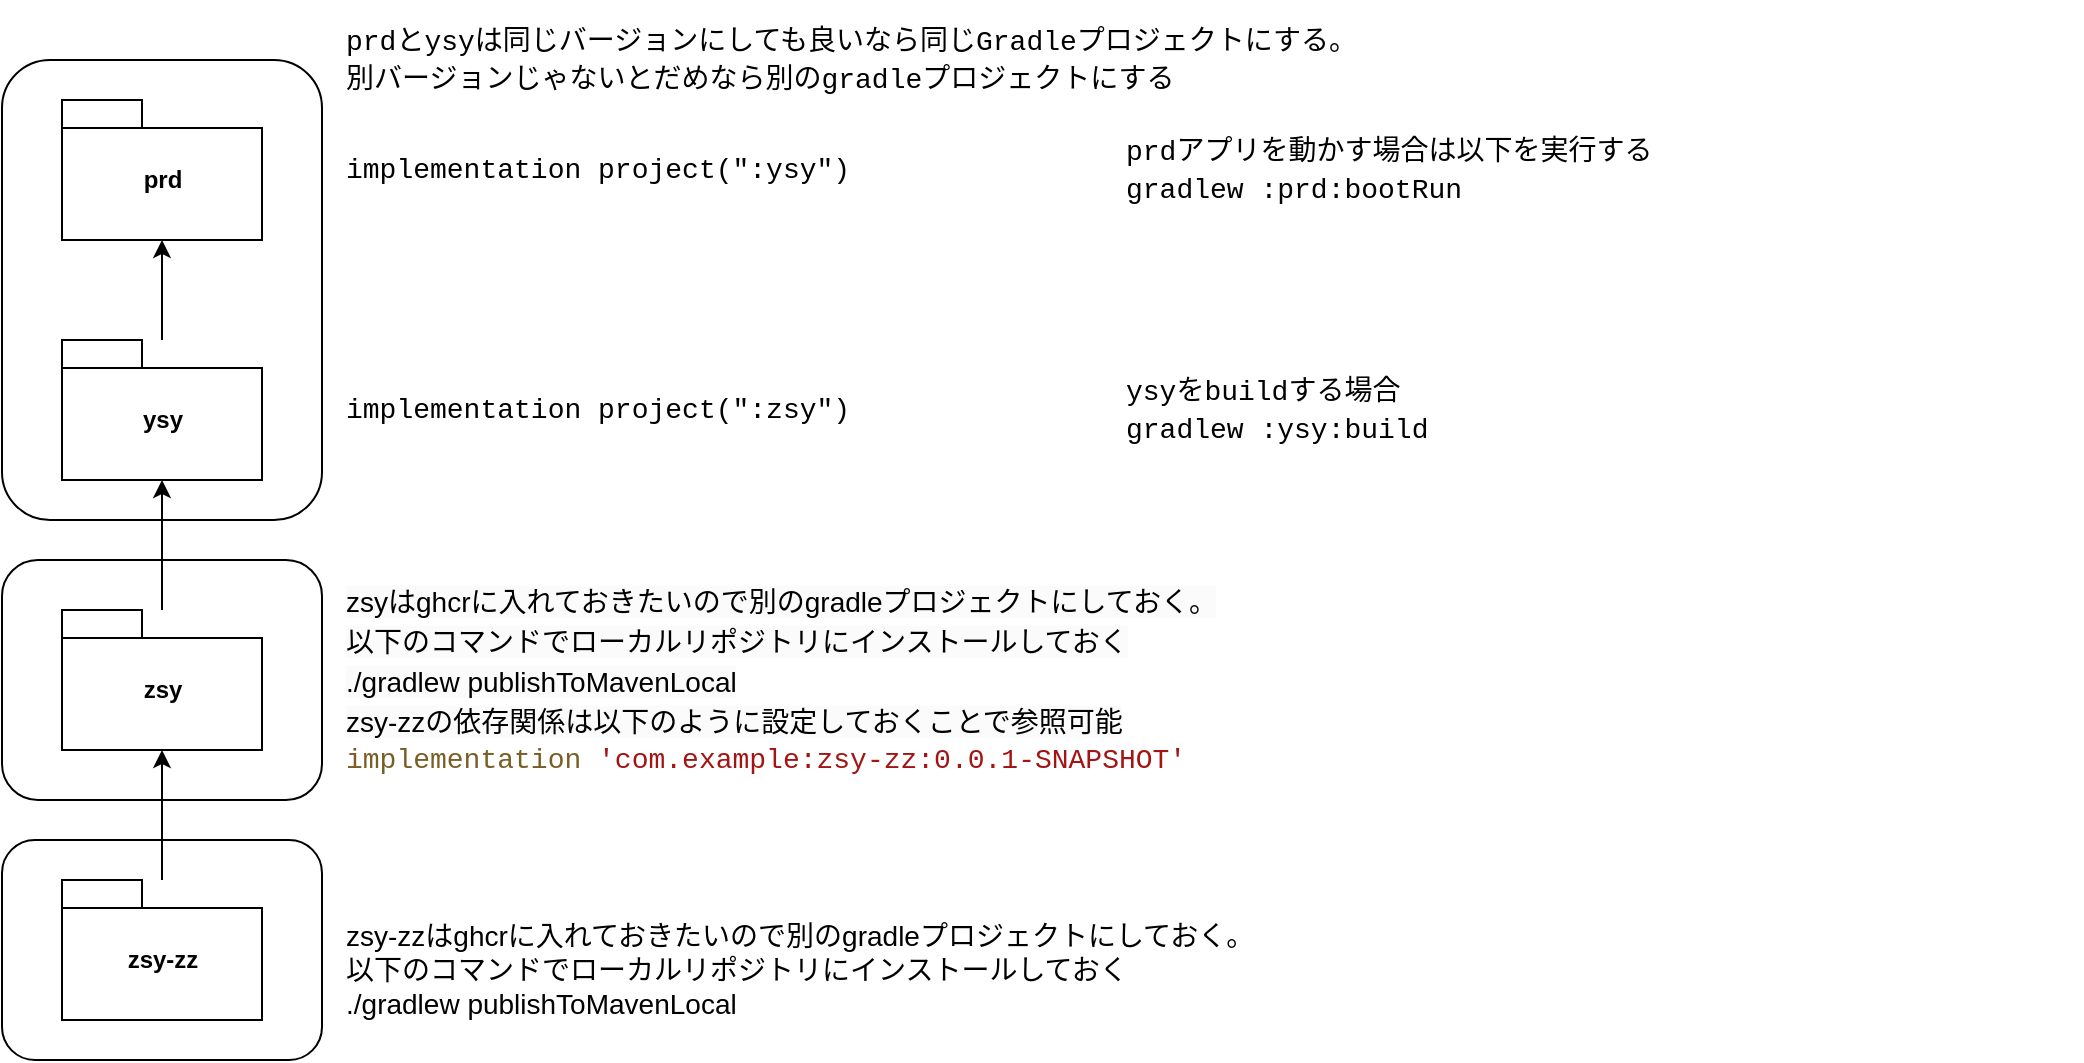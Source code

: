 <mxfile>
    <diagram id="CpDVVs5I056R-R-y4xj1" name="ページ1">
        <mxGraphModel dx="1332" dy="821" grid="1" gridSize="10" guides="1" tooltips="1" connect="1" arrows="1" fold="1" page="1" pageScale="1" pageWidth="1654" pageHeight="1169" math="0" shadow="0">
            <root>
                <mxCell id="0"/>
                <mxCell id="1" parent="0"/>
                <mxCell id="10" style="edgeStyle=none;html=1;entryX=0.5;entryY=1;entryDx=0;entryDy=0;entryPerimeter=0;" parent="1" source="3" target="4" edge="1">
                    <mxGeometry relative="1" as="geometry"/>
                </mxCell>
                <mxCell id="3" value="zsy-zz" style="shape=folder;fontStyle=1;spacingTop=10;tabWidth=40;tabHeight=14;tabPosition=left;html=1;" parent="1" vertex="1">
                    <mxGeometry x="270" y="650" width="100" height="70" as="geometry"/>
                </mxCell>
                <mxCell id="6" style="edgeStyle=none;html=1;" parent="1" source="4" target="5" edge="1">
                    <mxGeometry relative="1" as="geometry"/>
                </mxCell>
                <mxCell id="4" value="zsy" style="shape=folder;fontStyle=1;spacingTop=10;tabWidth=40;tabHeight=14;tabPosition=left;html=1;" parent="1" vertex="1">
                    <mxGeometry x="270" y="515" width="100" height="70" as="geometry"/>
                </mxCell>
                <mxCell id="8" style="edgeStyle=none;html=1;entryX=0.5;entryY=1;entryDx=0;entryDy=0;entryPerimeter=0;" parent="1" source="5" target="7" edge="1">
                    <mxGeometry relative="1" as="geometry"/>
                </mxCell>
                <mxCell id="5" value="ysy" style="shape=folder;fontStyle=1;spacingTop=10;tabWidth=40;tabHeight=14;tabPosition=left;html=1;" parent="1" vertex="1">
                    <mxGeometry x="270" y="380" width="100" height="70" as="geometry"/>
                </mxCell>
                <mxCell id="7" value="prd" style="shape=folder;fontStyle=1;spacingTop=10;tabWidth=40;tabHeight=14;tabPosition=left;html=1;" parent="1" vertex="1">
                    <mxGeometry x="270" y="260" width="100" height="70" as="geometry"/>
                </mxCell>
                <mxCell id="11" value="" style="rounded=1;whiteSpace=wrap;html=1;fillColor=none;" parent="1" vertex="1">
                    <mxGeometry x="240" y="490" width="160" height="120" as="geometry"/>
                </mxCell>
                <mxCell id="12" value="" style="rounded=1;whiteSpace=wrap;html=1;fillColor=none;" parent="1" vertex="1">
                    <mxGeometry x="240" y="630" width="160" height="110" as="geometry"/>
                </mxCell>
                <mxCell id="14" value="zsy-zzはghcrに入れておきたいので別のgradleプロジェクトにしておく。&lt;br&gt;以下のコマンドでローカルリポジトリにインストールしておく&lt;br&gt;./gradlew publishToMavenLocal" style="text;html=1;strokeColor=none;fillColor=none;align=left;verticalAlign=middle;whiteSpace=wrap;rounded=0;fontSize=14;" parent="1" vertex="1">
                    <mxGeometry x="410" y="660" width="480" height="70" as="geometry"/>
                </mxCell>
                <mxCell id="15" value="&lt;div style=&quot;color: rgb(59, 59, 59); background-color: rgb(255, 255, 255); font-family: Consolas, &amp;quot;Courier New&amp;quot;, monospace; line-height: 19px;&quot;&gt;&lt;span style=&quot;color: rgb(0, 0, 0); font-family: Helvetica; background-color: rgb(251, 251, 251);&quot;&gt;zsyはghcrに入れておきたいので別のgradleプロジェクトにしておく。&lt;/span&gt;&lt;br style=&quot;border-color: var(--border-color); color: rgb(0, 0, 0); font-family: Helvetica; background-color: rgb(251, 251, 251);&quot;&gt;&lt;span style=&quot;color: rgb(0, 0, 0); font-family: Helvetica; background-color: rgb(251, 251, 251);&quot;&gt;以下のコマンドでローカルリポジトリにインストールしておく&lt;/span&gt;&lt;br style=&quot;border-color: var(--border-color); color: rgb(0, 0, 0); font-family: Helvetica; background-color: rgb(251, 251, 251);&quot;&gt;&lt;span style=&quot;color: rgb(0, 0, 0); font-family: Helvetica; background-color: rgb(251, 251, 251);&quot;&gt;./gradlew publishToMavenLocal&lt;/span&gt;&lt;span style=&quot;color: #795e26;&quot;&gt;&lt;br&gt;&lt;/span&gt;&lt;/div&gt;&lt;div style=&quot;line-height: 19px;&quot;&gt;&lt;span style=&quot;background-color: rgb(251, 251, 251);&quot;&gt;zsy-zzの依存関係は以下のように設定しておくことで参照可能&lt;/span&gt;&lt;/div&gt;&lt;div style=&quot;color: rgb(59, 59, 59); background-color: rgb(255, 255, 255); font-family: Consolas, &amp;quot;Courier New&amp;quot;, monospace; line-height: 19px;&quot;&gt;&lt;span style=&quot;color: #795e26;&quot;&gt;implementation&lt;/span&gt; &lt;span style=&quot;color: #a31515;&quot;&gt;'com.example:zsy-zz:0.0.1-SNAPSHOT'&lt;/span&gt;&lt;/div&gt;" style="text;html=1;strokeColor=none;fillColor=none;align=left;verticalAlign=middle;whiteSpace=wrap;rounded=0;fontSize=14;" parent="1" vertex="1">
                    <mxGeometry x="410" y="495" width="480" height="110" as="geometry"/>
                </mxCell>
                <mxCell id="16" value="&lt;div style=&quot;background-color: rgb(255, 255, 255); font-family: Consolas, &amp;quot;Courier New&amp;quot;, monospace; line-height: 19px;&quot;&gt;&lt;div style=&quot;line-height: 19px;&quot;&gt;&lt;span style=&quot;&quot;&gt;implementation&lt;/span&gt; &lt;span style=&quot;&quot;&gt;project&lt;/span&gt;(&lt;span style=&quot;&quot;&gt;&quot;:zsy&quot;&lt;/span&gt;)&lt;/div&gt;&lt;/div&gt;" style="text;html=1;strokeColor=none;fillColor=none;align=left;verticalAlign=middle;whiteSpace=wrap;rounded=0;fontSize=14;fontColor=#000000;" parent="1" vertex="1">
                    <mxGeometry x="410" y="400" width="480" height="30" as="geometry"/>
                </mxCell>
                <mxCell id="17" value="&lt;div style=&quot;background-color: rgb(255, 255, 255); font-family: Consolas, &amp;quot;Courier New&amp;quot;, monospace; line-height: 19px;&quot;&gt;&lt;div style=&quot;line-height: 19px;&quot;&gt;&lt;span style=&quot;&quot;&gt;implementation&lt;/span&gt; &lt;span style=&quot;&quot;&gt;project&lt;/span&gt;(&lt;span style=&quot;&quot;&gt;&quot;:ysy&quot;&lt;/span&gt;)&lt;/div&gt;&lt;/div&gt;" style="text;html=1;strokeColor=none;fillColor=none;align=left;verticalAlign=middle;whiteSpace=wrap;rounded=0;fontSize=14;fontColor=#000000;" parent="1" vertex="1">
                    <mxGeometry x="410" y="280" width="480" height="30" as="geometry"/>
                </mxCell>
                <mxCell id="18" value="&lt;div style=&quot;background-color: rgb(255, 255, 255); font-family: Consolas, &amp;quot;Courier New&amp;quot;, monospace; line-height: 19px;&quot;&gt;&lt;div style=&quot;line-height: 19px;&quot;&gt;&lt;font&gt;prdアプリを動かす場合は以下を実行する&lt;/font&gt;&lt;/div&gt;&lt;div style=&quot;line-height: 19px;&quot;&gt;&lt;font&gt;gradlew :prd:bootRun&lt;/font&gt;&lt;/div&gt;&lt;/div&gt;" style="text;html=1;strokeColor=none;fillColor=none;align=left;verticalAlign=middle;whiteSpace=wrap;rounded=0;fontSize=14;fontColor=#000000;" parent="1" vertex="1">
                    <mxGeometry x="800" y="280" width="480" height="30" as="geometry"/>
                </mxCell>
                <mxCell id="19" value="&lt;div style=&quot;background-color: rgb(255, 255, 255); font-family: Consolas, &amp;quot;Courier New&amp;quot;, monospace; line-height: 19px;&quot;&gt;&lt;div style=&quot;line-height: 19px;&quot;&gt;&lt;font&gt;ysyをbuildする場合&lt;/font&gt;&lt;/div&gt;&lt;div style=&quot;line-height: 19px;&quot;&gt;&lt;font&gt;gradlew :ysy:build&lt;/font&gt;&lt;/div&gt;&lt;/div&gt;" style="text;html=1;strokeColor=none;fillColor=none;align=left;verticalAlign=middle;whiteSpace=wrap;rounded=0;fontSize=14;fontColor=#000000;" parent="1" vertex="1">
                    <mxGeometry x="800" y="400" width="480" height="30" as="geometry"/>
                </mxCell>
                <mxCell id="20" value="" style="rounded=1;whiteSpace=wrap;html=1;fillColor=none;" vertex="1" parent="1">
                    <mxGeometry x="240" y="240" width="160" height="230" as="geometry"/>
                </mxCell>
                <mxCell id="21" value="&lt;div style=&quot;background-color: rgb(255, 255, 255); font-family: Consolas, &amp;quot;Courier New&amp;quot;, monospace; line-height: 19px;&quot;&gt;&lt;div style=&quot;line-height: 19px;&quot;&gt;&lt;font&gt;prdとysyは同じバージョンにしても良いなら同じGradleプロジェクトにする。&lt;/font&gt;&lt;/div&gt;&lt;div style=&quot;line-height: 19px;&quot;&gt;&lt;font&gt;別バージョンじゃないとだめなら別のgradleプロジェクトにする&lt;/font&gt;&lt;/div&gt;&lt;/div&gt;" style="text;html=1;strokeColor=none;fillColor=none;align=left;verticalAlign=middle;whiteSpace=wrap;rounded=0;fontSize=14;fontColor=#000000;" vertex="1" parent="1">
                    <mxGeometry x="410" y="210" width="570" height="60" as="geometry"/>
                </mxCell>
            </root>
        </mxGraphModel>
    </diagram>
</mxfile>